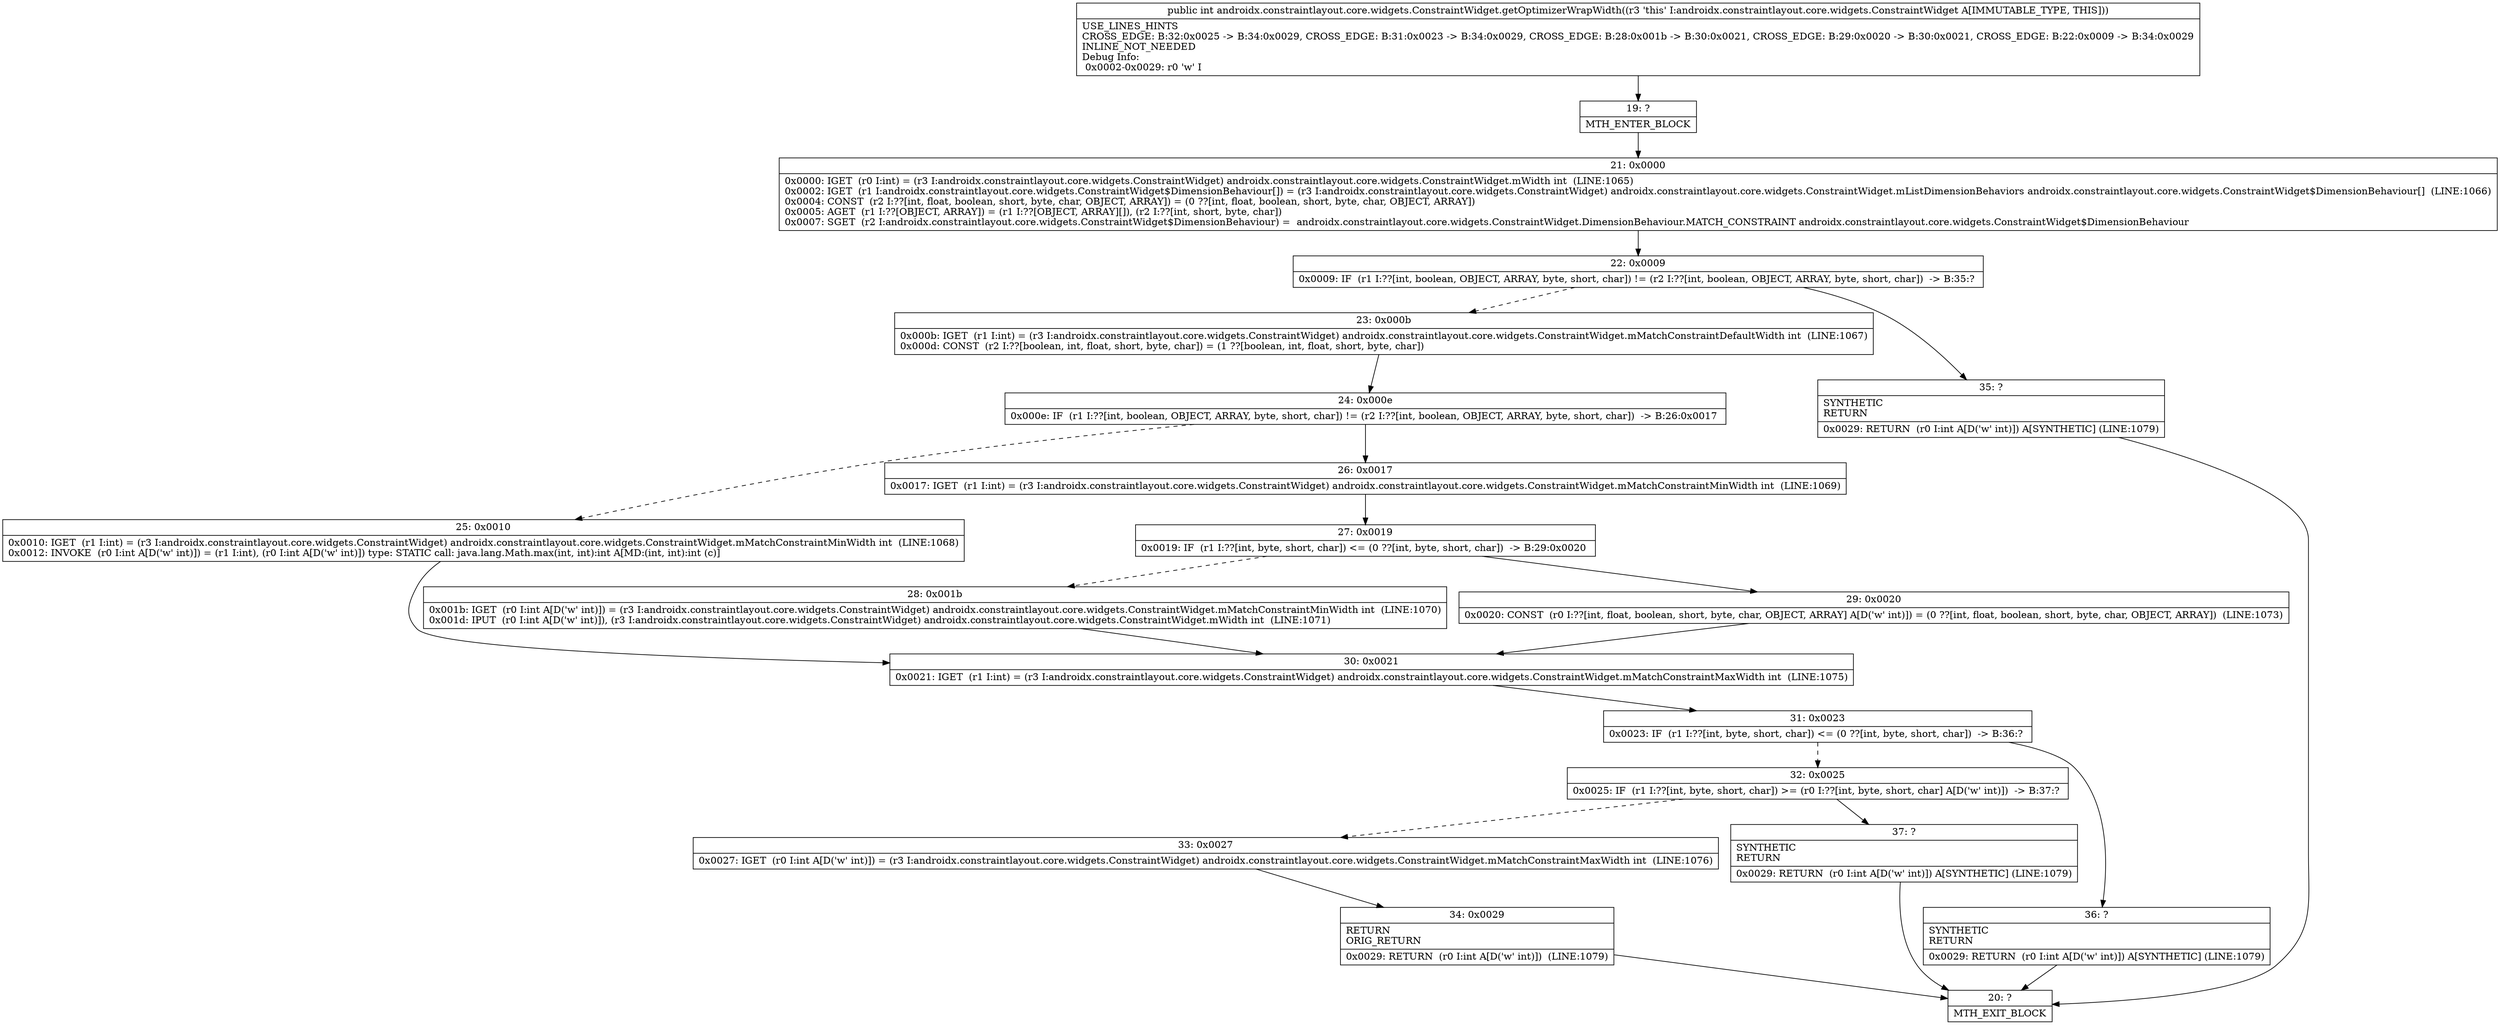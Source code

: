 digraph "CFG forandroidx.constraintlayout.core.widgets.ConstraintWidget.getOptimizerWrapWidth()I" {
Node_19 [shape=record,label="{19\:\ ?|MTH_ENTER_BLOCK\l}"];
Node_21 [shape=record,label="{21\:\ 0x0000|0x0000: IGET  (r0 I:int) = (r3 I:androidx.constraintlayout.core.widgets.ConstraintWidget) androidx.constraintlayout.core.widgets.ConstraintWidget.mWidth int  (LINE:1065)\l0x0002: IGET  (r1 I:androidx.constraintlayout.core.widgets.ConstraintWidget$DimensionBehaviour[]) = (r3 I:androidx.constraintlayout.core.widgets.ConstraintWidget) androidx.constraintlayout.core.widgets.ConstraintWidget.mListDimensionBehaviors androidx.constraintlayout.core.widgets.ConstraintWidget$DimensionBehaviour[]  (LINE:1066)\l0x0004: CONST  (r2 I:??[int, float, boolean, short, byte, char, OBJECT, ARRAY]) = (0 ??[int, float, boolean, short, byte, char, OBJECT, ARRAY]) \l0x0005: AGET  (r1 I:??[OBJECT, ARRAY]) = (r1 I:??[OBJECT, ARRAY][]), (r2 I:??[int, short, byte, char]) \l0x0007: SGET  (r2 I:androidx.constraintlayout.core.widgets.ConstraintWidget$DimensionBehaviour) =  androidx.constraintlayout.core.widgets.ConstraintWidget.DimensionBehaviour.MATCH_CONSTRAINT androidx.constraintlayout.core.widgets.ConstraintWidget$DimensionBehaviour \l}"];
Node_22 [shape=record,label="{22\:\ 0x0009|0x0009: IF  (r1 I:??[int, boolean, OBJECT, ARRAY, byte, short, char]) != (r2 I:??[int, boolean, OBJECT, ARRAY, byte, short, char])  \-\> B:35:? \l}"];
Node_23 [shape=record,label="{23\:\ 0x000b|0x000b: IGET  (r1 I:int) = (r3 I:androidx.constraintlayout.core.widgets.ConstraintWidget) androidx.constraintlayout.core.widgets.ConstraintWidget.mMatchConstraintDefaultWidth int  (LINE:1067)\l0x000d: CONST  (r2 I:??[boolean, int, float, short, byte, char]) = (1 ??[boolean, int, float, short, byte, char]) \l}"];
Node_24 [shape=record,label="{24\:\ 0x000e|0x000e: IF  (r1 I:??[int, boolean, OBJECT, ARRAY, byte, short, char]) != (r2 I:??[int, boolean, OBJECT, ARRAY, byte, short, char])  \-\> B:26:0x0017 \l}"];
Node_25 [shape=record,label="{25\:\ 0x0010|0x0010: IGET  (r1 I:int) = (r3 I:androidx.constraintlayout.core.widgets.ConstraintWidget) androidx.constraintlayout.core.widgets.ConstraintWidget.mMatchConstraintMinWidth int  (LINE:1068)\l0x0012: INVOKE  (r0 I:int A[D('w' int)]) = (r1 I:int), (r0 I:int A[D('w' int)]) type: STATIC call: java.lang.Math.max(int, int):int A[MD:(int, int):int (c)]\l}"];
Node_30 [shape=record,label="{30\:\ 0x0021|0x0021: IGET  (r1 I:int) = (r3 I:androidx.constraintlayout.core.widgets.ConstraintWidget) androidx.constraintlayout.core.widgets.ConstraintWidget.mMatchConstraintMaxWidth int  (LINE:1075)\l}"];
Node_31 [shape=record,label="{31\:\ 0x0023|0x0023: IF  (r1 I:??[int, byte, short, char]) \<= (0 ??[int, byte, short, char])  \-\> B:36:? \l}"];
Node_32 [shape=record,label="{32\:\ 0x0025|0x0025: IF  (r1 I:??[int, byte, short, char]) \>= (r0 I:??[int, byte, short, char] A[D('w' int)])  \-\> B:37:? \l}"];
Node_33 [shape=record,label="{33\:\ 0x0027|0x0027: IGET  (r0 I:int A[D('w' int)]) = (r3 I:androidx.constraintlayout.core.widgets.ConstraintWidget) androidx.constraintlayout.core.widgets.ConstraintWidget.mMatchConstraintMaxWidth int  (LINE:1076)\l}"];
Node_34 [shape=record,label="{34\:\ 0x0029|RETURN\lORIG_RETURN\l|0x0029: RETURN  (r0 I:int A[D('w' int)])  (LINE:1079)\l}"];
Node_20 [shape=record,label="{20\:\ ?|MTH_EXIT_BLOCK\l}"];
Node_37 [shape=record,label="{37\:\ ?|SYNTHETIC\lRETURN\l|0x0029: RETURN  (r0 I:int A[D('w' int)]) A[SYNTHETIC] (LINE:1079)\l}"];
Node_36 [shape=record,label="{36\:\ ?|SYNTHETIC\lRETURN\l|0x0029: RETURN  (r0 I:int A[D('w' int)]) A[SYNTHETIC] (LINE:1079)\l}"];
Node_26 [shape=record,label="{26\:\ 0x0017|0x0017: IGET  (r1 I:int) = (r3 I:androidx.constraintlayout.core.widgets.ConstraintWidget) androidx.constraintlayout.core.widgets.ConstraintWidget.mMatchConstraintMinWidth int  (LINE:1069)\l}"];
Node_27 [shape=record,label="{27\:\ 0x0019|0x0019: IF  (r1 I:??[int, byte, short, char]) \<= (0 ??[int, byte, short, char])  \-\> B:29:0x0020 \l}"];
Node_28 [shape=record,label="{28\:\ 0x001b|0x001b: IGET  (r0 I:int A[D('w' int)]) = (r3 I:androidx.constraintlayout.core.widgets.ConstraintWidget) androidx.constraintlayout.core.widgets.ConstraintWidget.mMatchConstraintMinWidth int  (LINE:1070)\l0x001d: IPUT  (r0 I:int A[D('w' int)]), (r3 I:androidx.constraintlayout.core.widgets.ConstraintWidget) androidx.constraintlayout.core.widgets.ConstraintWidget.mWidth int  (LINE:1071)\l}"];
Node_29 [shape=record,label="{29\:\ 0x0020|0x0020: CONST  (r0 I:??[int, float, boolean, short, byte, char, OBJECT, ARRAY] A[D('w' int)]) = (0 ??[int, float, boolean, short, byte, char, OBJECT, ARRAY])  (LINE:1073)\l}"];
Node_35 [shape=record,label="{35\:\ ?|SYNTHETIC\lRETURN\l|0x0029: RETURN  (r0 I:int A[D('w' int)]) A[SYNTHETIC] (LINE:1079)\l}"];
MethodNode[shape=record,label="{public int androidx.constraintlayout.core.widgets.ConstraintWidget.getOptimizerWrapWidth((r3 'this' I:androidx.constraintlayout.core.widgets.ConstraintWidget A[IMMUTABLE_TYPE, THIS]))  | USE_LINES_HINTS\lCROSS_EDGE: B:32:0x0025 \-\> B:34:0x0029, CROSS_EDGE: B:31:0x0023 \-\> B:34:0x0029, CROSS_EDGE: B:28:0x001b \-\> B:30:0x0021, CROSS_EDGE: B:29:0x0020 \-\> B:30:0x0021, CROSS_EDGE: B:22:0x0009 \-\> B:34:0x0029\lINLINE_NOT_NEEDED\lDebug Info:\l  0x0002\-0x0029: r0 'w' I\l}"];
MethodNode -> Node_19;Node_19 -> Node_21;
Node_21 -> Node_22;
Node_22 -> Node_23[style=dashed];
Node_22 -> Node_35;
Node_23 -> Node_24;
Node_24 -> Node_25[style=dashed];
Node_24 -> Node_26;
Node_25 -> Node_30;
Node_30 -> Node_31;
Node_31 -> Node_32[style=dashed];
Node_31 -> Node_36;
Node_32 -> Node_33[style=dashed];
Node_32 -> Node_37;
Node_33 -> Node_34;
Node_34 -> Node_20;
Node_37 -> Node_20;
Node_36 -> Node_20;
Node_26 -> Node_27;
Node_27 -> Node_28[style=dashed];
Node_27 -> Node_29;
Node_28 -> Node_30;
Node_29 -> Node_30;
Node_35 -> Node_20;
}

